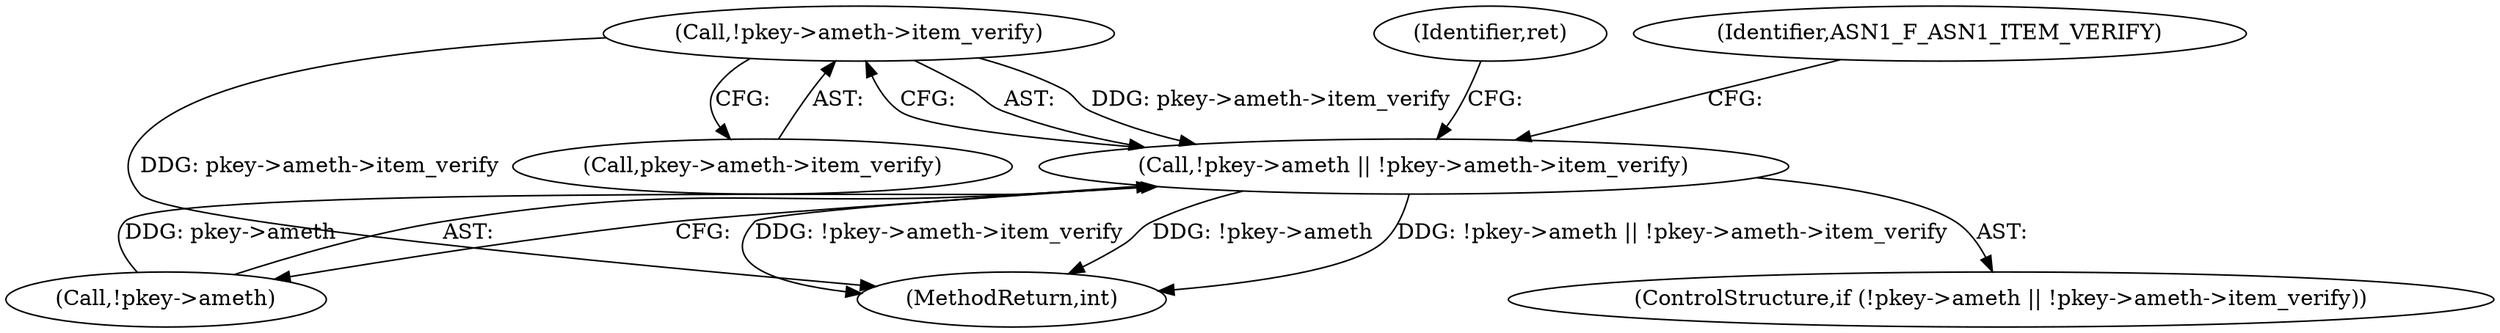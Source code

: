 digraph "0_openssl_684400ce192dac51df3d3e92b61830a6ef90be3e@pointer" {
"1000184" [label="(Call,!pkey->ameth->item_verify)"];
"1000179" [label="(Call,!pkey->ameth || !pkey->ameth->item_verify)"];
"1000179" [label="(Call,!pkey->ameth || !pkey->ameth->item_verify)"];
"1000178" [label="(ControlStructure,if (!pkey->ameth || !pkey->ameth->item_verify))"];
"1000180" [label="(Call,!pkey->ameth)"];
"1000192" [label="(Identifier,ASN1_F_ASN1_ITEM_VERIFY)"];
"1000196" [label="(Identifier,ret)"];
"1000184" [label="(Call,!pkey->ameth->item_verify)"];
"1000185" [label="(Call,pkey->ameth->item_verify)"];
"1000334" [label="(MethodReturn,int)"];
"1000184" -> "1000179"  [label="AST: "];
"1000184" -> "1000185"  [label="CFG: "];
"1000185" -> "1000184"  [label="AST: "];
"1000179" -> "1000184"  [label="CFG: "];
"1000184" -> "1000334"  [label="DDG: pkey->ameth->item_verify"];
"1000184" -> "1000179"  [label="DDG: pkey->ameth->item_verify"];
"1000179" -> "1000178"  [label="AST: "];
"1000179" -> "1000180"  [label="CFG: "];
"1000180" -> "1000179"  [label="AST: "];
"1000192" -> "1000179"  [label="CFG: "];
"1000196" -> "1000179"  [label="CFG: "];
"1000179" -> "1000334"  [label="DDG: !pkey->ameth || !pkey->ameth->item_verify"];
"1000179" -> "1000334"  [label="DDG: !pkey->ameth->item_verify"];
"1000179" -> "1000334"  [label="DDG: !pkey->ameth"];
"1000180" -> "1000179"  [label="DDG: pkey->ameth"];
}
